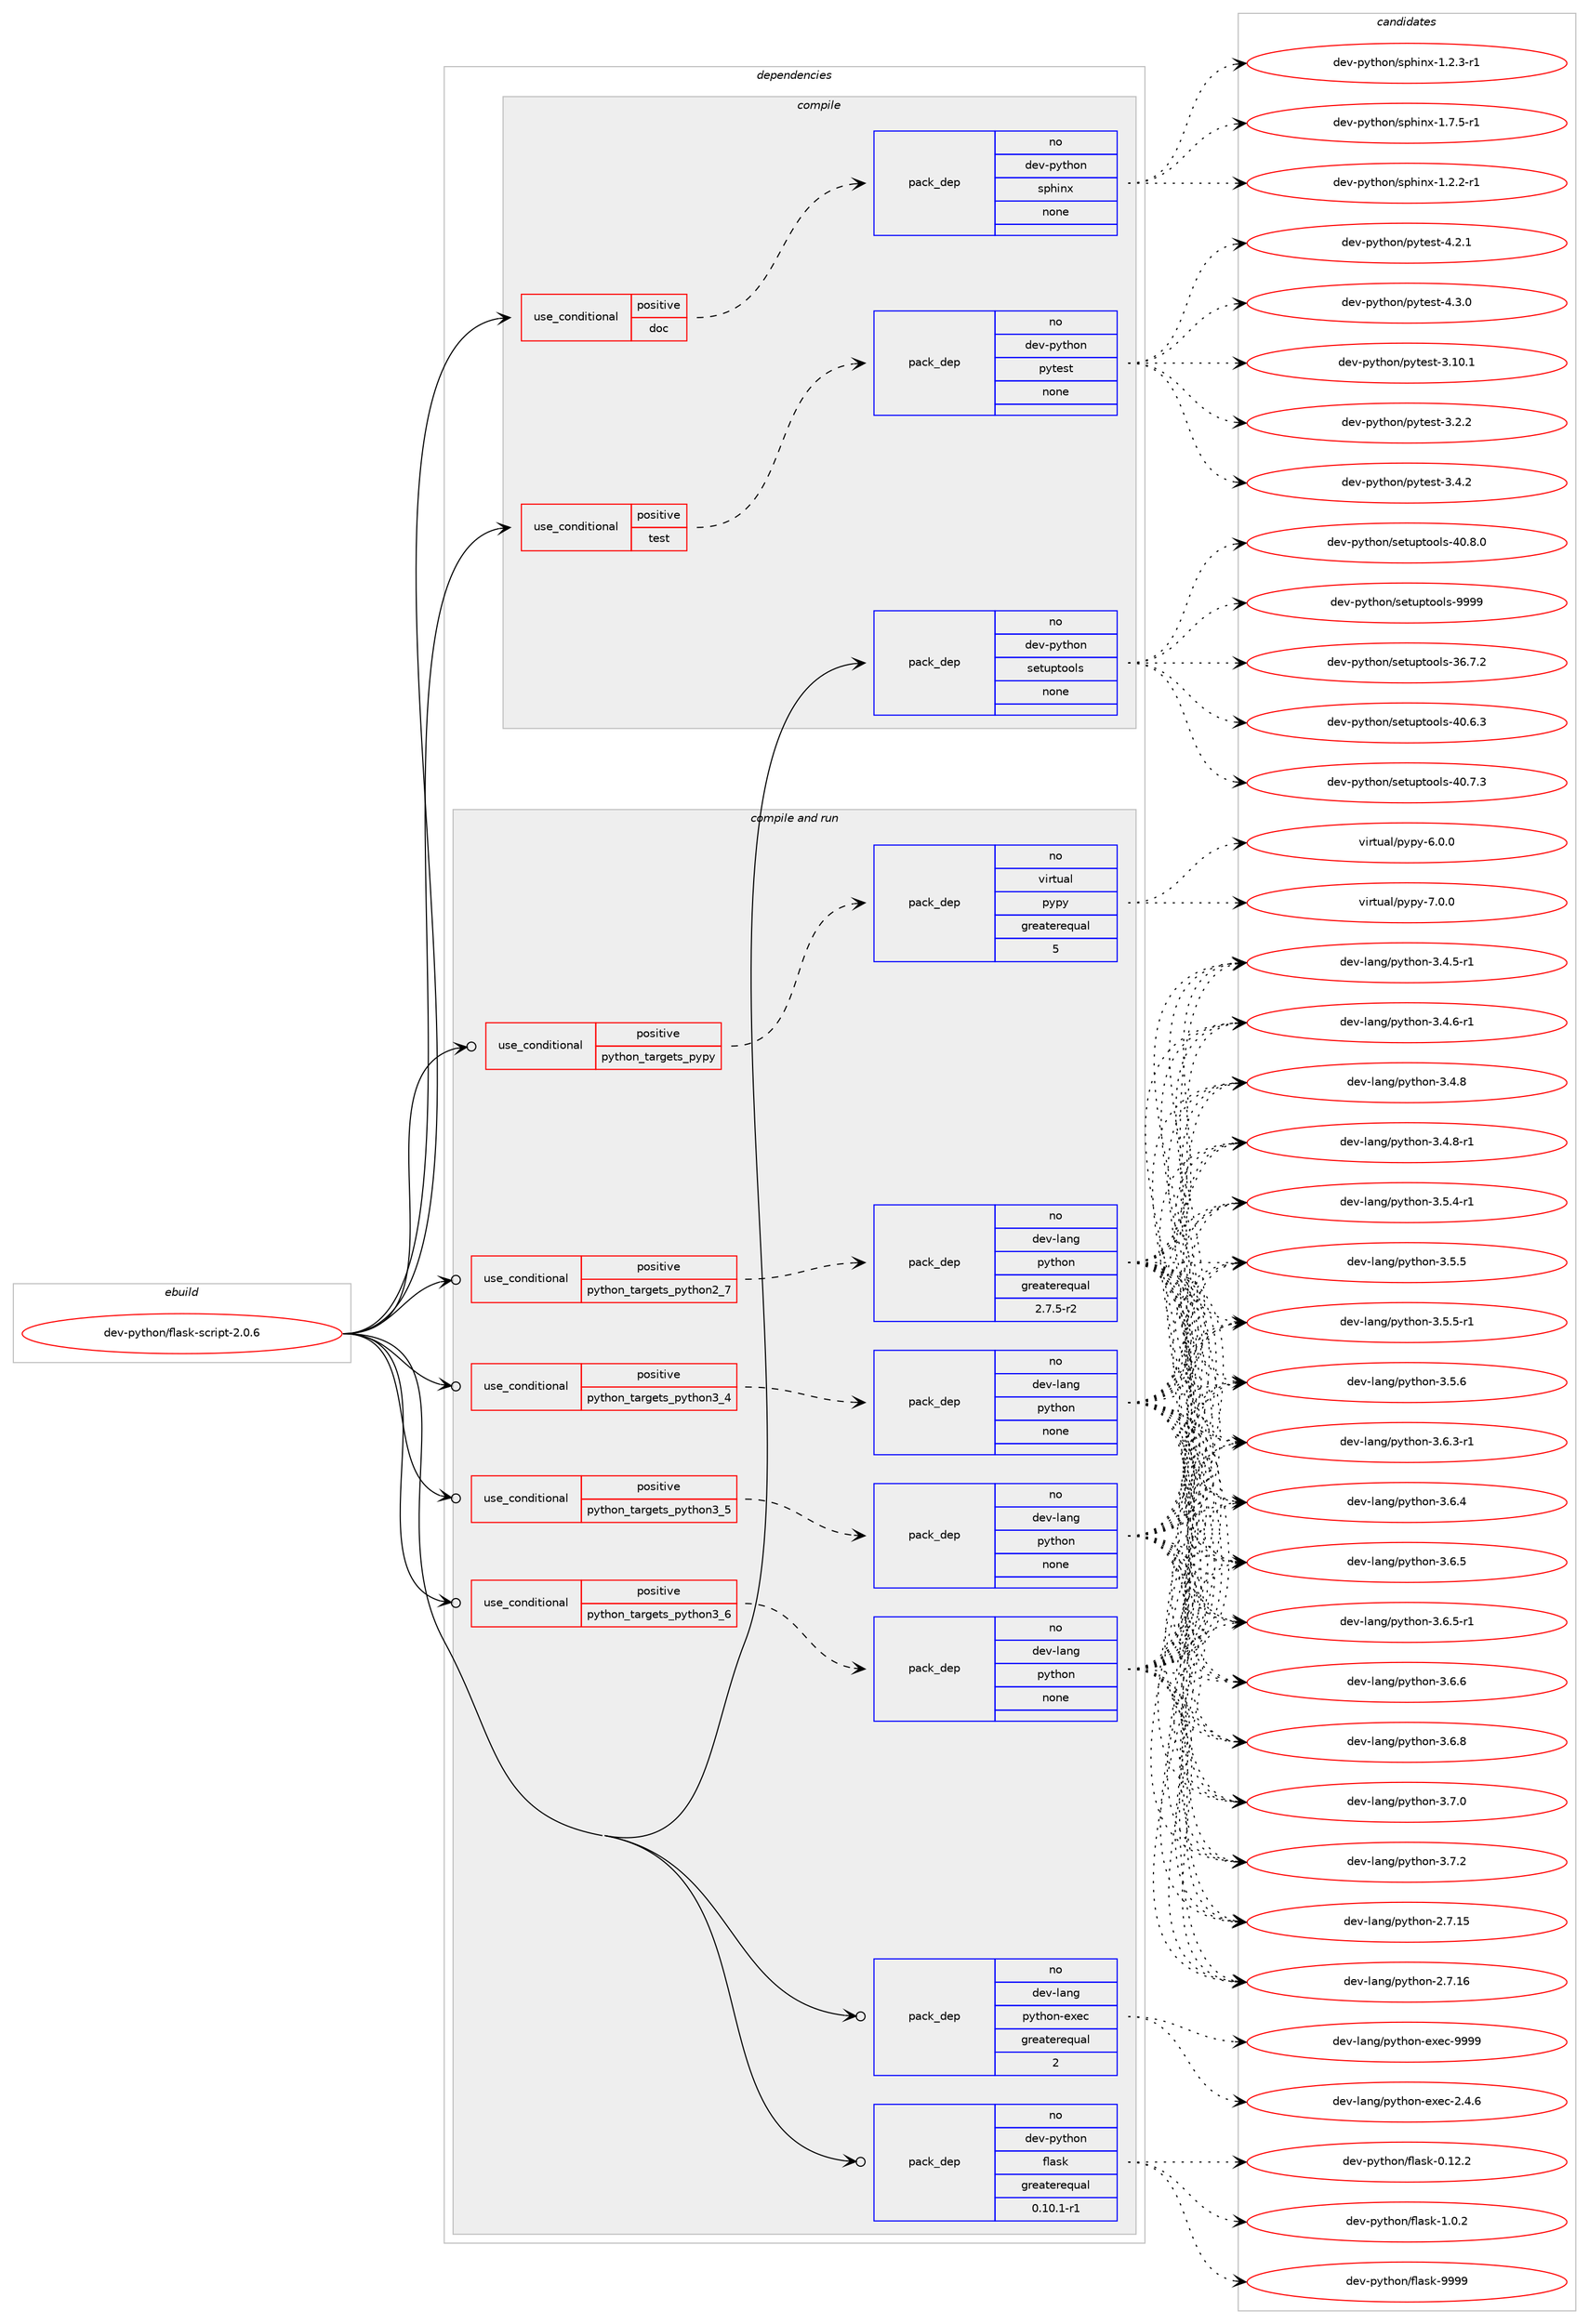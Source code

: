 digraph prolog {

# *************
# Graph options
# *************

newrank=true;
concentrate=true;
compound=true;
graph [rankdir=LR,fontname=Helvetica,fontsize=10,ranksep=1.5];#, ranksep=2.5, nodesep=0.2];
edge  [arrowhead=vee];
node  [fontname=Helvetica,fontsize=10];

# **********
# The ebuild
# **********

subgraph cluster_leftcol {
color=gray;
rank=same;
label=<<i>ebuild</i>>;
id [label="dev-python/flask-script-2.0.6", color=red, width=4, href="../dev-python/flask-script-2.0.6.svg"];
}

# ****************
# The dependencies
# ****************

subgraph cluster_midcol {
color=gray;
label=<<i>dependencies</i>>;
subgraph cluster_compile {
fillcolor="#eeeeee";
style=filled;
label=<<i>compile</i>>;
subgraph cond374516 {
dependency1409891 [label=<<TABLE BORDER="0" CELLBORDER="1" CELLSPACING="0" CELLPADDING="4"><TR><TD ROWSPAN="3" CELLPADDING="10">use_conditional</TD></TR><TR><TD>positive</TD></TR><TR><TD>doc</TD></TR></TABLE>>, shape=none, color=red];
subgraph pack1012116 {
dependency1409892 [label=<<TABLE BORDER="0" CELLBORDER="1" CELLSPACING="0" CELLPADDING="4" WIDTH="220"><TR><TD ROWSPAN="6" CELLPADDING="30">pack_dep</TD></TR><TR><TD WIDTH="110">no</TD></TR><TR><TD>dev-python</TD></TR><TR><TD>sphinx</TD></TR><TR><TD>none</TD></TR><TR><TD></TD></TR></TABLE>>, shape=none, color=blue];
}
dependency1409891:e -> dependency1409892:w [weight=20,style="dashed",arrowhead="vee"];
}
id:e -> dependency1409891:w [weight=20,style="solid",arrowhead="vee"];
subgraph cond374517 {
dependency1409893 [label=<<TABLE BORDER="0" CELLBORDER="1" CELLSPACING="0" CELLPADDING="4"><TR><TD ROWSPAN="3" CELLPADDING="10">use_conditional</TD></TR><TR><TD>positive</TD></TR><TR><TD>test</TD></TR></TABLE>>, shape=none, color=red];
subgraph pack1012117 {
dependency1409894 [label=<<TABLE BORDER="0" CELLBORDER="1" CELLSPACING="0" CELLPADDING="4" WIDTH="220"><TR><TD ROWSPAN="6" CELLPADDING="30">pack_dep</TD></TR><TR><TD WIDTH="110">no</TD></TR><TR><TD>dev-python</TD></TR><TR><TD>pytest</TD></TR><TR><TD>none</TD></TR><TR><TD></TD></TR></TABLE>>, shape=none, color=blue];
}
dependency1409893:e -> dependency1409894:w [weight=20,style="dashed",arrowhead="vee"];
}
id:e -> dependency1409893:w [weight=20,style="solid",arrowhead="vee"];
subgraph pack1012118 {
dependency1409895 [label=<<TABLE BORDER="0" CELLBORDER="1" CELLSPACING="0" CELLPADDING="4" WIDTH="220"><TR><TD ROWSPAN="6" CELLPADDING="30">pack_dep</TD></TR><TR><TD WIDTH="110">no</TD></TR><TR><TD>dev-python</TD></TR><TR><TD>setuptools</TD></TR><TR><TD>none</TD></TR><TR><TD></TD></TR></TABLE>>, shape=none, color=blue];
}
id:e -> dependency1409895:w [weight=20,style="solid",arrowhead="vee"];
}
subgraph cluster_compileandrun {
fillcolor="#eeeeee";
style=filled;
label=<<i>compile and run</i>>;
subgraph cond374518 {
dependency1409896 [label=<<TABLE BORDER="0" CELLBORDER="1" CELLSPACING="0" CELLPADDING="4"><TR><TD ROWSPAN="3" CELLPADDING="10">use_conditional</TD></TR><TR><TD>positive</TD></TR><TR><TD>python_targets_pypy</TD></TR></TABLE>>, shape=none, color=red];
subgraph pack1012119 {
dependency1409897 [label=<<TABLE BORDER="0" CELLBORDER="1" CELLSPACING="0" CELLPADDING="4" WIDTH="220"><TR><TD ROWSPAN="6" CELLPADDING="30">pack_dep</TD></TR><TR><TD WIDTH="110">no</TD></TR><TR><TD>virtual</TD></TR><TR><TD>pypy</TD></TR><TR><TD>greaterequal</TD></TR><TR><TD>5</TD></TR></TABLE>>, shape=none, color=blue];
}
dependency1409896:e -> dependency1409897:w [weight=20,style="dashed",arrowhead="vee"];
}
id:e -> dependency1409896:w [weight=20,style="solid",arrowhead="odotvee"];
subgraph cond374519 {
dependency1409898 [label=<<TABLE BORDER="0" CELLBORDER="1" CELLSPACING="0" CELLPADDING="4"><TR><TD ROWSPAN="3" CELLPADDING="10">use_conditional</TD></TR><TR><TD>positive</TD></TR><TR><TD>python_targets_python2_7</TD></TR></TABLE>>, shape=none, color=red];
subgraph pack1012120 {
dependency1409899 [label=<<TABLE BORDER="0" CELLBORDER="1" CELLSPACING="0" CELLPADDING="4" WIDTH="220"><TR><TD ROWSPAN="6" CELLPADDING="30">pack_dep</TD></TR><TR><TD WIDTH="110">no</TD></TR><TR><TD>dev-lang</TD></TR><TR><TD>python</TD></TR><TR><TD>greaterequal</TD></TR><TR><TD>2.7.5-r2</TD></TR></TABLE>>, shape=none, color=blue];
}
dependency1409898:e -> dependency1409899:w [weight=20,style="dashed",arrowhead="vee"];
}
id:e -> dependency1409898:w [weight=20,style="solid",arrowhead="odotvee"];
subgraph cond374520 {
dependency1409900 [label=<<TABLE BORDER="0" CELLBORDER="1" CELLSPACING="0" CELLPADDING="4"><TR><TD ROWSPAN="3" CELLPADDING="10">use_conditional</TD></TR><TR><TD>positive</TD></TR><TR><TD>python_targets_python3_4</TD></TR></TABLE>>, shape=none, color=red];
subgraph pack1012121 {
dependency1409901 [label=<<TABLE BORDER="0" CELLBORDER="1" CELLSPACING="0" CELLPADDING="4" WIDTH="220"><TR><TD ROWSPAN="6" CELLPADDING="30">pack_dep</TD></TR><TR><TD WIDTH="110">no</TD></TR><TR><TD>dev-lang</TD></TR><TR><TD>python</TD></TR><TR><TD>none</TD></TR><TR><TD></TD></TR></TABLE>>, shape=none, color=blue];
}
dependency1409900:e -> dependency1409901:w [weight=20,style="dashed",arrowhead="vee"];
}
id:e -> dependency1409900:w [weight=20,style="solid",arrowhead="odotvee"];
subgraph cond374521 {
dependency1409902 [label=<<TABLE BORDER="0" CELLBORDER="1" CELLSPACING="0" CELLPADDING="4"><TR><TD ROWSPAN="3" CELLPADDING="10">use_conditional</TD></TR><TR><TD>positive</TD></TR><TR><TD>python_targets_python3_5</TD></TR></TABLE>>, shape=none, color=red];
subgraph pack1012122 {
dependency1409903 [label=<<TABLE BORDER="0" CELLBORDER="1" CELLSPACING="0" CELLPADDING="4" WIDTH="220"><TR><TD ROWSPAN="6" CELLPADDING="30">pack_dep</TD></TR><TR><TD WIDTH="110">no</TD></TR><TR><TD>dev-lang</TD></TR><TR><TD>python</TD></TR><TR><TD>none</TD></TR><TR><TD></TD></TR></TABLE>>, shape=none, color=blue];
}
dependency1409902:e -> dependency1409903:w [weight=20,style="dashed",arrowhead="vee"];
}
id:e -> dependency1409902:w [weight=20,style="solid",arrowhead="odotvee"];
subgraph cond374522 {
dependency1409904 [label=<<TABLE BORDER="0" CELLBORDER="1" CELLSPACING="0" CELLPADDING="4"><TR><TD ROWSPAN="3" CELLPADDING="10">use_conditional</TD></TR><TR><TD>positive</TD></TR><TR><TD>python_targets_python3_6</TD></TR></TABLE>>, shape=none, color=red];
subgraph pack1012123 {
dependency1409905 [label=<<TABLE BORDER="0" CELLBORDER="1" CELLSPACING="0" CELLPADDING="4" WIDTH="220"><TR><TD ROWSPAN="6" CELLPADDING="30">pack_dep</TD></TR><TR><TD WIDTH="110">no</TD></TR><TR><TD>dev-lang</TD></TR><TR><TD>python</TD></TR><TR><TD>none</TD></TR><TR><TD></TD></TR></TABLE>>, shape=none, color=blue];
}
dependency1409904:e -> dependency1409905:w [weight=20,style="dashed",arrowhead="vee"];
}
id:e -> dependency1409904:w [weight=20,style="solid",arrowhead="odotvee"];
subgraph pack1012124 {
dependency1409906 [label=<<TABLE BORDER="0" CELLBORDER="1" CELLSPACING="0" CELLPADDING="4" WIDTH="220"><TR><TD ROWSPAN="6" CELLPADDING="30">pack_dep</TD></TR><TR><TD WIDTH="110">no</TD></TR><TR><TD>dev-lang</TD></TR><TR><TD>python-exec</TD></TR><TR><TD>greaterequal</TD></TR><TR><TD>2</TD></TR></TABLE>>, shape=none, color=blue];
}
id:e -> dependency1409906:w [weight=20,style="solid",arrowhead="odotvee"];
subgraph pack1012125 {
dependency1409907 [label=<<TABLE BORDER="0" CELLBORDER="1" CELLSPACING="0" CELLPADDING="4" WIDTH="220"><TR><TD ROWSPAN="6" CELLPADDING="30">pack_dep</TD></TR><TR><TD WIDTH="110">no</TD></TR><TR><TD>dev-python</TD></TR><TR><TD>flask</TD></TR><TR><TD>greaterequal</TD></TR><TR><TD>0.10.1-r1</TD></TR></TABLE>>, shape=none, color=blue];
}
id:e -> dependency1409907:w [weight=20,style="solid",arrowhead="odotvee"];
}
subgraph cluster_run {
fillcolor="#eeeeee";
style=filled;
label=<<i>run</i>>;
}
}

# **************
# The candidates
# **************

subgraph cluster_choices {
rank=same;
color=gray;
label=<<i>candidates</i>>;

subgraph choice1012116 {
color=black;
nodesep=1;
choice10010111845112121116104111110471151121041051101204549465046504511449 [label="dev-python/sphinx-1.2.2-r1", color=red, width=4,href="../dev-python/sphinx-1.2.2-r1.svg"];
choice10010111845112121116104111110471151121041051101204549465046514511449 [label="dev-python/sphinx-1.2.3-r1", color=red, width=4,href="../dev-python/sphinx-1.2.3-r1.svg"];
choice10010111845112121116104111110471151121041051101204549465546534511449 [label="dev-python/sphinx-1.7.5-r1", color=red, width=4,href="../dev-python/sphinx-1.7.5-r1.svg"];
dependency1409892:e -> choice10010111845112121116104111110471151121041051101204549465046504511449:w [style=dotted,weight="100"];
dependency1409892:e -> choice10010111845112121116104111110471151121041051101204549465046514511449:w [style=dotted,weight="100"];
dependency1409892:e -> choice10010111845112121116104111110471151121041051101204549465546534511449:w [style=dotted,weight="100"];
}
subgraph choice1012117 {
color=black;
nodesep=1;
choice100101118451121211161041111104711212111610111511645514649484649 [label="dev-python/pytest-3.10.1", color=red, width=4,href="../dev-python/pytest-3.10.1.svg"];
choice1001011184511212111610411111047112121116101115116455146504650 [label="dev-python/pytest-3.2.2", color=red, width=4,href="../dev-python/pytest-3.2.2.svg"];
choice1001011184511212111610411111047112121116101115116455146524650 [label="dev-python/pytest-3.4.2", color=red, width=4,href="../dev-python/pytest-3.4.2.svg"];
choice1001011184511212111610411111047112121116101115116455246504649 [label="dev-python/pytest-4.2.1", color=red, width=4,href="../dev-python/pytest-4.2.1.svg"];
choice1001011184511212111610411111047112121116101115116455246514648 [label="dev-python/pytest-4.3.0", color=red, width=4,href="../dev-python/pytest-4.3.0.svg"];
dependency1409894:e -> choice100101118451121211161041111104711212111610111511645514649484649:w [style=dotted,weight="100"];
dependency1409894:e -> choice1001011184511212111610411111047112121116101115116455146504650:w [style=dotted,weight="100"];
dependency1409894:e -> choice1001011184511212111610411111047112121116101115116455146524650:w [style=dotted,weight="100"];
dependency1409894:e -> choice1001011184511212111610411111047112121116101115116455246504649:w [style=dotted,weight="100"];
dependency1409894:e -> choice1001011184511212111610411111047112121116101115116455246514648:w [style=dotted,weight="100"];
}
subgraph choice1012118 {
color=black;
nodesep=1;
choice100101118451121211161041111104711510111611711211611111110811545515446554650 [label="dev-python/setuptools-36.7.2", color=red, width=4,href="../dev-python/setuptools-36.7.2.svg"];
choice100101118451121211161041111104711510111611711211611111110811545524846544651 [label="dev-python/setuptools-40.6.3", color=red, width=4,href="../dev-python/setuptools-40.6.3.svg"];
choice100101118451121211161041111104711510111611711211611111110811545524846554651 [label="dev-python/setuptools-40.7.3", color=red, width=4,href="../dev-python/setuptools-40.7.3.svg"];
choice100101118451121211161041111104711510111611711211611111110811545524846564648 [label="dev-python/setuptools-40.8.0", color=red, width=4,href="../dev-python/setuptools-40.8.0.svg"];
choice10010111845112121116104111110471151011161171121161111111081154557575757 [label="dev-python/setuptools-9999", color=red, width=4,href="../dev-python/setuptools-9999.svg"];
dependency1409895:e -> choice100101118451121211161041111104711510111611711211611111110811545515446554650:w [style=dotted,weight="100"];
dependency1409895:e -> choice100101118451121211161041111104711510111611711211611111110811545524846544651:w [style=dotted,weight="100"];
dependency1409895:e -> choice100101118451121211161041111104711510111611711211611111110811545524846554651:w [style=dotted,weight="100"];
dependency1409895:e -> choice100101118451121211161041111104711510111611711211611111110811545524846564648:w [style=dotted,weight="100"];
dependency1409895:e -> choice10010111845112121116104111110471151011161171121161111111081154557575757:w [style=dotted,weight="100"];
}
subgraph choice1012119 {
color=black;
nodesep=1;
choice1181051141161179710847112121112121455446484648 [label="virtual/pypy-6.0.0", color=red, width=4,href="../virtual/pypy-6.0.0.svg"];
choice1181051141161179710847112121112121455546484648 [label="virtual/pypy-7.0.0", color=red, width=4,href="../virtual/pypy-7.0.0.svg"];
dependency1409897:e -> choice1181051141161179710847112121112121455446484648:w [style=dotted,weight="100"];
dependency1409897:e -> choice1181051141161179710847112121112121455546484648:w [style=dotted,weight="100"];
}
subgraph choice1012120 {
color=black;
nodesep=1;
choice10010111845108971101034711212111610411111045504655464953 [label="dev-lang/python-2.7.15", color=red, width=4,href="../dev-lang/python-2.7.15.svg"];
choice10010111845108971101034711212111610411111045504655464954 [label="dev-lang/python-2.7.16", color=red, width=4,href="../dev-lang/python-2.7.16.svg"];
choice1001011184510897110103471121211161041111104551465246534511449 [label="dev-lang/python-3.4.5-r1", color=red, width=4,href="../dev-lang/python-3.4.5-r1.svg"];
choice1001011184510897110103471121211161041111104551465246544511449 [label="dev-lang/python-3.4.6-r1", color=red, width=4,href="../dev-lang/python-3.4.6-r1.svg"];
choice100101118451089711010347112121116104111110455146524656 [label="dev-lang/python-3.4.8", color=red, width=4,href="../dev-lang/python-3.4.8.svg"];
choice1001011184510897110103471121211161041111104551465246564511449 [label="dev-lang/python-3.4.8-r1", color=red, width=4,href="../dev-lang/python-3.4.8-r1.svg"];
choice1001011184510897110103471121211161041111104551465346524511449 [label="dev-lang/python-3.5.4-r1", color=red, width=4,href="../dev-lang/python-3.5.4-r1.svg"];
choice100101118451089711010347112121116104111110455146534653 [label="dev-lang/python-3.5.5", color=red, width=4,href="../dev-lang/python-3.5.5.svg"];
choice1001011184510897110103471121211161041111104551465346534511449 [label="dev-lang/python-3.5.5-r1", color=red, width=4,href="../dev-lang/python-3.5.5-r1.svg"];
choice100101118451089711010347112121116104111110455146534654 [label="dev-lang/python-3.5.6", color=red, width=4,href="../dev-lang/python-3.5.6.svg"];
choice1001011184510897110103471121211161041111104551465446514511449 [label="dev-lang/python-3.6.3-r1", color=red, width=4,href="../dev-lang/python-3.6.3-r1.svg"];
choice100101118451089711010347112121116104111110455146544652 [label="dev-lang/python-3.6.4", color=red, width=4,href="../dev-lang/python-3.6.4.svg"];
choice100101118451089711010347112121116104111110455146544653 [label="dev-lang/python-3.6.5", color=red, width=4,href="../dev-lang/python-3.6.5.svg"];
choice1001011184510897110103471121211161041111104551465446534511449 [label="dev-lang/python-3.6.5-r1", color=red, width=4,href="../dev-lang/python-3.6.5-r1.svg"];
choice100101118451089711010347112121116104111110455146544654 [label="dev-lang/python-3.6.6", color=red, width=4,href="../dev-lang/python-3.6.6.svg"];
choice100101118451089711010347112121116104111110455146544656 [label="dev-lang/python-3.6.8", color=red, width=4,href="../dev-lang/python-3.6.8.svg"];
choice100101118451089711010347112121116104111110455146554648 [label="dev-lang/python-3.7.0", color=red, width=4,href="../dev-lang/python-3.7.0.svg"];
choice100101118451089711010347112121116104111110455146554650 [label="dev-lang/python-3.7.2", color=red, width=4,href="../dev-lang/python-3.7.2.svg"];
dependency1409899:e -> choice10010111845108971101034711212111610411111045504655464953:w [style=dotted,weight="100"];
dependency1409899:e -> choice10010111845108971101034711212111610411111045504655464954:w [style=dotted,weight="100"];
dependency1409899:e -> choice1001011184510897110103471121211161041111104551465246534511449:w [style=dotted,weight="100"];
dependency1409899:e -> choice1001011184510897110103471121211161041111104551465246544511449:w [style=dotted,weight="100"];
dependency1409899:e -> choice100101118451089711010347112121116104111110455146524656:w [style=dotted,weight="100"];
dependency1409899:e -> choice1001011184510897110103471121211161041111104551465246564511449:w [style=dotted,weight="100"];
dependency1409899:e -> choice1001011184510897110103471121211161041111104551465346524511449:w [style=dotted,weight="100"];
dependency1409899:e -> choice100101118451089711010347112121116104111110455146534653:w [style=dotted,weight="100"];
dependency1409899:e -> choice1001011184510897110103471121211161041111104551465346534511449:w [style=dotted,weight="100"];
dependency1409899:e -> choice100101118451089711010347112121116104111110455146534654:w [style=dotted,weight="100"];
dependency1409899:e -> choice1001011184510897110103471121211161041111104551465446514511449:w [style=dotted,weight="100"];
dependency1409899:e -> choice100101118451089711010347112121116104111110455146544652:w [style=dotted,weight="100"];
dependency1409899:e -> choice100101118451089711010347112121116104111110455146544653:w [style=dotted,weight="100"];
dependency1409899:e -> choice1001011184510897110103471121211161041111104551465446534511449:w [style=dotted,weight="100"];
dependency1409899:e -> choice100101118451089711010347112121116104111110455146544654:w [style=dotted,weight="100"];
dependency1409899:e -> choice100101118451089711010347112121116104111110455146544656:w [style=dotted,weight="100"];
dependency1409899:e -> choice100101118451089711010347112121116104111110455146554648:w [style=dotted,weight="100"];
dependency1409899:e -> choice100101118451089711010347112121116104111110455146554650:w [style=dotted,weight="100"];
}
subgraph choice1012121 {
color=black;
nodesep=1;
choice10010111845108971101034711212111610411111045504655464953 [label="dev-lang/python-2.7.15", color=red, width=4,href="../dev-lang/python-2.7.15.svg"];
choice10010111845108971101034711212111610411111045504655464954 [label="dev-lang/python-2.7.16", color=red, width=4,href="../dev-lang/python-2.7.16.svg"];
choice1001011184510897110103471121211161041111104551465246534511449 [label="dev-lang/python-3.4.5-r1", color=red, width=4,href="../dev-lang/python-3.4.5-r1.svg"];
choice1001011184510897110103471121211161041111104551465246544511449 [label="dev-lang/python-3.4.6-r1", color=red, width=4,href="../dev-lang/python-3.4.6-r1.svg"];
choice100101118451089711010347112121116104111110455146524656 [label="dev-lang/python-3.4.8", color=red, width=4,href="../dev-lang/python-3.4.8.svg"];
choice1001011184510897110103471121211161041111104551465246564511449 [label="dev-lang/python-3.4.8-r1", color=red, width=4,href="../dev-lang/python-3.4.8-r1.svg"];
choice1001011184510897110103471121211161041111104551465346524511449 [label="dev-lang/python-3.5.4-r1", color=red, width=4,href="../dev-lang/python-3.5.4-r1.svg"];
choice100101118451089711010347112121116104111110455146534653 [label="dev-lang/python-3.5.5", color=red, width=4,href="../dev-lang/python-3.5.5.svg"];
choice1001011184510897110103471121211161041111104551465346534511449 [label="dev-lang/python-3.5.5-r1", color=red, width=4,href="../dev-lang/python-3.5.5-r1.svg"];
choice100101118451089711010347112121116104111110455146534654 [label="dev-lang/python-3.5.6", color=red, width=4,href="../dev-lang/python-3.5.6.svg"];
choice1001011184510897110103471121211161041111104551465446514511449 [label="dev-lang/python-3.6.3-r1", color=red, width=4,href="../dev-lang/python-3.6.3-r1.svg"];
choice100101118451089711010347112121116104111110455146544652 [label="dev-lang/python-3.6.4", color=red, width=4,href="../dev-lang/python-3.6.4.svg"];
choice100101118451089711010347112121116104111110455146544653 [label="dev-lang/python-3.6.5", color=red, width=4,href="../dev-lang/python-3.6.5.svg"];
choice1001011184510897110103471121211161041111104551465446534511449 [label="dev-lang/python-3.6.5-r1", color=red, width=4,href="../dev-lang/python-3.6.5-r1.svg"];
choice100101118451089711010347112121116104111110455146544654 [label="dev-lang/python-3.6.6", color=red, width=4,href="../dev-lang/python-3.6.6.svg"];
choice100101118451089711010347112121116104111110455146544656 [label="dev-lang/python-3.6.8", color=red, width=4,href="../dev-lang/python-3.6.8.svg"];
choice100101118451089711010347112121116104111110455146554648 [label="dev-lang/python-3.7.0", color=red, width=4,href="../dev-lang/python-3.7.0.svg"];
choice100101118451089711010347112121116104111110455146554650 [label="dev-lang/python-3.7.2", color=red, width=4,href="../dev-lang/python-3.7.2.svg"];
dependency1409901:e -> choice10010111845108971101034711212111610411111045504655464953:w [style=dotted,weight="100"];
dependency1409901:e -> choice10010111845108971101034711212111610411111045504655464954:w [style=dotted,weight="100"];
dependency1409901:e -> choice1001011184510897110103471121211161041111104551465246534511449:w [style=dotted,weight="100"];
dependency1409901:e -> choice1001011184510897110103471121211161041111104551465246544511449:w [style=dotted,weight="100"];
dependency1409901:e -> choice100101118451089711010347112121116104111110455146524656:w [style=dotted,weight="100"];
dependency1409901:e -> choice1001011184510897110103471121211161041111104551465246564511449:w [style=dotted,weight="100"];
dependency1409901:e -> choice1001011184510897110103471121211161041111104551465346524511449:w [style=dotted,weight="100"];
dependency1409901:e -> choice100101118451089711010347112121116104111110455146534653:w [style=dotted,weight="100"];
dependency1409901:e -> choice1001011184510897110103471121211161041111104551465346534511449:w [style=dotted,weight="100"];
dependency1409901:e -> choice100101118451089711010347112121116104111110455146534654:w [style=dotted,weight="100"];
dependency1409901:e -> choice1001011184510897110103471121211161041111104551465446514511449:w [style=dotted,weight="100"];
dependency1409901:e -> choice100101118451089711010347112121116104111110455146544652:w [style=dotted,weight="100"];
dependency1409901:e -> choice100101118451089711010347112121116104111110455146544653:w [style=dotted,weight="100"];
dependency1409901:e -> choice1001011184510897110103471121211161041111104551465446534511449:w [style=dotted,weight="100"];
dependency1409901:e -> choice100101118451089711010347112121116104111110455146544654:w [style=dotted,weight="100"];
dependency1409901:e -> choice100101118451089711010347112121116104111110455146544656:w [style=dotted,weight="100"];
dependency1409901:e -> choice100101118451089711010347112121116104111110455146554648:w [style=dotted,weight="100"];
dependency1409901:e -> choice100101118451089711010347112121116104111110455146554650:w [style=dotted,weight="100"];
}
subgraph choice1012122 {
color=black;
nodesep=1;
choice10010111845108971101034711212111610411111045504655464953 [label="dev-lang/python-2.7.15", color=red, width=4,href="../dev-lang/python-2.7.15.svg"];
choice10010111845108971101034711212111610411111045504655464954 [label="dev-lang/python-2.7.16", color=red, width=4,href="../dev-lang/python-2.7.16.svg"];
choice1001011184510897110103471121211161041111104551465246534511449 [label="dev-lang/python-3.4.5-r1", color=red, width=4,href="../dev-lang/python-3.4.5-r1.svg"];
choice1001011184510897110103471121211161041111104551465246544511449 [label="dev-lang/python-3.4.6-r1", color=red, width=4,href="../dev-lang/python-3.4.6-r1.svg"];
choice100101118451089711010347112121116104111110455146524656 [label="dev-lang/python-3.4.8", color=red, width=4,href="../dev-lang/python-3.4.8.svg"];
choice1001011184510897110103471121211161041111104551465246564511449 [label="dev-lang/python-3.4.8-r1", color=red, width=4,href="../dev-lang/python-3.4.8-r1.svg"];
choice1001011184510897110103471121211161041111104551465346524511449 [label="dev-lang/python-3.5.4-r1", color=red, width=4,href="../dev-lang/python-3.5.4-r1.svg"];
choice100101118451089711010347112121116104111110455146534653 [label="dev-lang/python-3.5.5", color=red, width=4,href="../dev-lang/python-3.5.5.svg"];
choice1001011184510897110103471121211161041111104551465346534511449 [label="dev-lang/python-3.5.5-r1", color=red, width=4,href="../dev-lang/python-3.5.5-r1.svg"];
choice100101118451089711010347112121116104111110455146534654 [label="dev-lang/python-3.5.6", color=red, width=4,href="../dev-lang/python-3.5.6.svg"];
choice1001011184510897110103471121211161041111104551465446514511449 [label="dev-lang/python-3.6.3-r1", color=red, width=4,href="../dev-lang/python-3.6.3-r1.svg"];
choice100101118451089711010347112121116104111110455146544652 [label="dev-lang/python-3.6.4", color=red, width=4,href="../dev-lang/python-3.6.4.svg"];
choice100101118451089711010347112121116104111110455146544653 [label="dev-lang/python-3.6.5", color=red, width=4,href="../dev-lang/python-3.6.5.svg"];
choice1001011184510897110103471121211161041111104551465446534511449 [label="dev-lang/python-3.6.5-r1", color=red, width=4,href="../dev-lang/python-3.6.5-r1.svg"];
choice100101118451089711010347112121116104111110455146544654 [label="dev-lang/python-3.6.6", color=red, width=4,href="../dev-lang/python-3.6.6.svg"];
choice100101118451089711010347112121116104111110455146544656 [label="dev-lang/python-3.6.8", color=red, width=4,href="../dev-lang/python-3.6.8.svg"];
choice100101118451089711010347112121116104111110455146554648 [label="dev-lang/python-3.7.0", color=red, width=4,href="../dev-lang/python-3.7.0.svg"];
choice100101118451089711010347112121116104111110455146554650 [label="dev-lang/python-3.7.2", color=red, width=4,href="../dev-lang/python-3.7.2.svg"];
dependency1409903:e -> choice10010111845108971101034711212111610411111045504655464953:w [style=dotted,weight="100"];
dependency1409903:e -> choice10010111845108971101034711212111610411111045504655464954:w [style=dotted,weight="100"];
dependency1409903:e -> choice1001011184510897110103471121211161041111104551465246534511449:w [style=dotted,weight="100"];
dependency1409903:e -> choice1001011184510897110103471121211161041111104551465246544511449:w [style=dotted,weight="100"];
dependency1409903:e -> choice100101118451089711010347112121116104111110455146524656:w [style=dotted,weight="100"];
dependency1409903:e -> choice1001011184510897110103471121211161041111104551465246564511449:w [style=dotted,weight="100"];
dependency1409903:e -> choice1001011184510897110103471121211161041111104551465346524511449:w [style=dotted,weight="100"];
dependency1409903:e -> choice100101118451089711010347112121116104111110455146534653:w [style=dotted,weight="100"];
dependency1409903:e -> choice1001011184510897110103471121211161041111104551465346534511449:w [style=dotted,weight="100"];
dependency1409903:e -> choice100101118451089711010347112121116104111110455146534654:w [style=dotted,weight="100"];
dependency1409903:e -> choice1001011184510897110103471121211161041111104551465446514511449:w [style=dotted,weight="100"];
dependency1409903:e -> choice100101118451089711010347112121116104111110455146544652:w [style=dotted,weight="100"];
dependency1409903:e -> choice100101118451089711010347112121116104111110455146544653:w [style=dotted,weight="100"];
dependency1409903:e -> choice1001011184510897110103471121211161041111104551465446534511449:w [style=dotted,weight="100"];
dependency1409903:e -> choice100101118451089711010347112121116104111110455146544654:w [style=dotted,weight="100"];
dependency1409903:e -> choice100101118451089711010347112121116104111110455146544656:w [style=dotted,weight="100"];
dependency1409903:e -> choice100101118451089711010347112121116104111110455146554648:w [style=dotted,weight="100"];
dependency1409903:e -> choice100101118451089711010347112121116104111110455146554650:w [style=dotted,weight="100"];
}
subgraph choice1012123 {
color=black;
nodesep=1;
choice10010111845108971101034711212111610411111045504655464953 [label="dev-lang/python-2.7.15", color=red, width=4,href="../dev-lang/python-2.7.15.svg"];
choice10010111845108971101034711212111610411111045504655464954 [label="dev-lang/python-2.7.16", color=red, width=4,href="../dev-lang/python-2.7.16.svg"];
choice1001011184510897110103471121211161041111104551465246534511449 [label="dev-lang/python-3.4.5-r1", color=red, width=4,href="../dev-lang/python-3.4.5-r1.svg"];
choice1001011184510897110103471121211161041111104551465246544511449 [label="dev-lang/python-3.4.6-r1", color=red, width=4,href="../dev-lang/python-3.4.6-r1.svg"];
choice100101118451089711010347112121116104111110455146524656 [label="dev-lang/python-3.4.8", color=red, width=4,href="../dev-lang/python-3.4.8.svg"];
choice1001011184510897110103471121211161041111104551465246564511449 [label="dev-lang/python-3.4.8-r1", color=red, width=4,href="../dev-lang/python-3.4.8-r1.svg"];
choice1001011184510897110103471121211161041111104551465346524511449 [label="dev-lang/python-3.5.4-r1", color=red, width=4,href="../dev-lang/python-3.5.4-r1.svg"];
choice100101118451089711010347112121116104111110455146534653 [label="dev-lang/python-3.5.5", color=red, width=4,href="../dev-lang/python-3.5.5.svg"];
choice1001011184510897110103471121211161041111104551465346534511449 [label="dev-lang/python-3.5.5-r1", color=red, width=4,href="../dev-lang/python-3.5.5-r1.svg"];
choice100101118451089711010347112121116104111110455146534654 [label="dev-lang/python-3.5.6", color=red, width=4,href="../dev-lang/python-3.5.6.svg"];
choice1001011184510897110103471121211161041111104551465446514511449 [label="dev-lang/python-3.6.3-r1", color=red, width=4,href="../dev-lang/python-3.6.3-r1.svg"];
choice100101118451089711010347112121116104111110455146544652 [label="dev-lang/python-3.6.4", color=red, width=4,href="../dev-lang/python-3.6.4.svg"];
choice100101118451089711010347112121116104111110455146544653 [label="dev-lang/python-3.6.5", color=red, width=4,href="../dev-lang/python-3.6.5.svg"];
choice1001011184510897110103471121211161041111104551465446534511449 [label="dev-lang/python-3.6.5-r1", color=red, width=4,href="../dev-lang/python-3.6.5-r1.svg"];
choice100101118451089711010347112121116104111110455146544654 [label="dev-lang/python-3.6.6", color=red, width=4,href="../dev-lang/python-3.6.6.svg"];
choice100101118451089711010347112121116104111110455146544656 [label="dev-lang/python-3.6.8", color=red, width=4,href="../dev-lang/python-3.6.8.svg"];
choice100101118451089711010347112121116104111110455146554648 [label="dev-lang/python-3.7.0", color=red, width=4,href="../dev-lang/python-3.7.0.svg"];
choice100101118451089711010347112121116104111110455146554650 [label="dev-lang/python-3.7.2", color=red, width=4,href="../dev-lang/python-3.7.2.svg"];
dependency1409905:e -> choice10010111845108971101034711212111610411111045504655464953:w [style=dotted,weight="100"];
dependency1409905:e -> choice10010111845108971101034711212111610411111045504655464954:w [style=dotted,weight="100"];
dependency1409905:e -> choice1001011184510897110103471121211161041111104551465246534511449:w [style=dotted,weight="100"];
dependency1409905:e -> choice1001011184510897110103471121211161041111104551465246544511449:w [style=dotted,weight="100"];
dependency1409905:e -> choice100101118451089711010347112121116104111110455146524656:w [style=dotted,weight="100"];
dependency1409905:e -> choice1001011184510897110103471121211161041111104551465246564511449:w [style=dotted,weight="100"];
dependency1409905:e -> choice1001011184510897110103471121211161041111104551465346524511449:w [style=dotted,weight="100"];
dependency1409905:e -> choice100101118451089711010347112121116104111110455146534653:w [style=dotted,weight="100"];
dependency1409905:e -> choice1001011184510897110103471121211161041111104551465346534511449:w [style=dotted,weight="100"];
dependency1409905:e -> choice100101118451089711010347112121116104111110455146534654:w [style=dotted,weight="100"];
dependency1409905:e -> choice1001011184510897110103471121211161041111104551465446514511449:w [style=dotted,weight="100"];
dependency1409905:e -> choice100101118451089711010347112121116104111110455146544652:w [style=dotted,weight="100"];
dependency1409905:e -> choice100101118451089711010347112121116104111110455146544653:w [style=dotted,weight="100"];
dependency1409905:e -> choice1001011184510897110103471121211161041111104551465446534511449:w [style=dotted,weight="100"];
dependency1409905:e -> choice100101118451089711010347112121116104111110455146544654:w [style=dotted,weight="100"];
dependency1409905:e -> choice100101118451089711010347112121116104111110455146544656:w [style=dotted,weight="100"];
dependency1409905:e -> choice100101118451089711010347112121116104111110455146554648:w [style=dotted,weight="100"];
dependency1409905:e -> choice100101118451089711010347112121116104111110455146554650:w [style=dotted,weight="100"];
}
subgraph choice1012124 {
color=black;
nodesep=1;
choice1001011184510897110103471121211161041111104510112010199455046524654 [label="dev-lang/python-exec-2.4.6", color=red, width=4,href="../dev-lang/python-exec-2.4.6.svg"];
choice10010111845108971101034711212111610411111045101120101994557575757 [label="dev-lang/python-exec-9999", color=red, width=4,href="../dev-lang/python-exec-9999.svg"];
dependency1409906:e -> choice1001011184510897110103471121211161041111104510112010199455046524654:w [style=dotted,weight="100"];
dependency1409906:e -> choice10010111845108971101034711212111610411111045101120101994557575757:w [style=dotted,weight="100"];
}
subgraph choice1012125 {
color=black;
nodesep=1;
choice10010111845112121116104111110471021089711510745484649504650 [label="dev-python/flask-0.12.2", color=red, width=4,href="../dev-python/flask-0.12.2.svg"];
choice100101118451121211161041111104710210897115107454946484650 [label="dev-python/flask-1.0.2", color=red, width=4,href="../dev-python/flask-1.0.2.svg"];
choice1001011184511212111610411111047102108971151074557575757 [label="dev-python/flask-9999", color=red, width=4,href="../dev-python/flask-9999.svg"];
dependency1409907:e -> choice10010111845112121116104111110471021089711510745484649504650:w [style=dotted,weight="100"];
dependency1409907:e -> choice100101118451121211161041111104710210897115107454946484650:w [style=dotted,weight="100"];
dependency1409907:e -> choice1001011184511212111610411111047102108971151074557575757:w [style=dotted,weight="100"];
}
}

}
